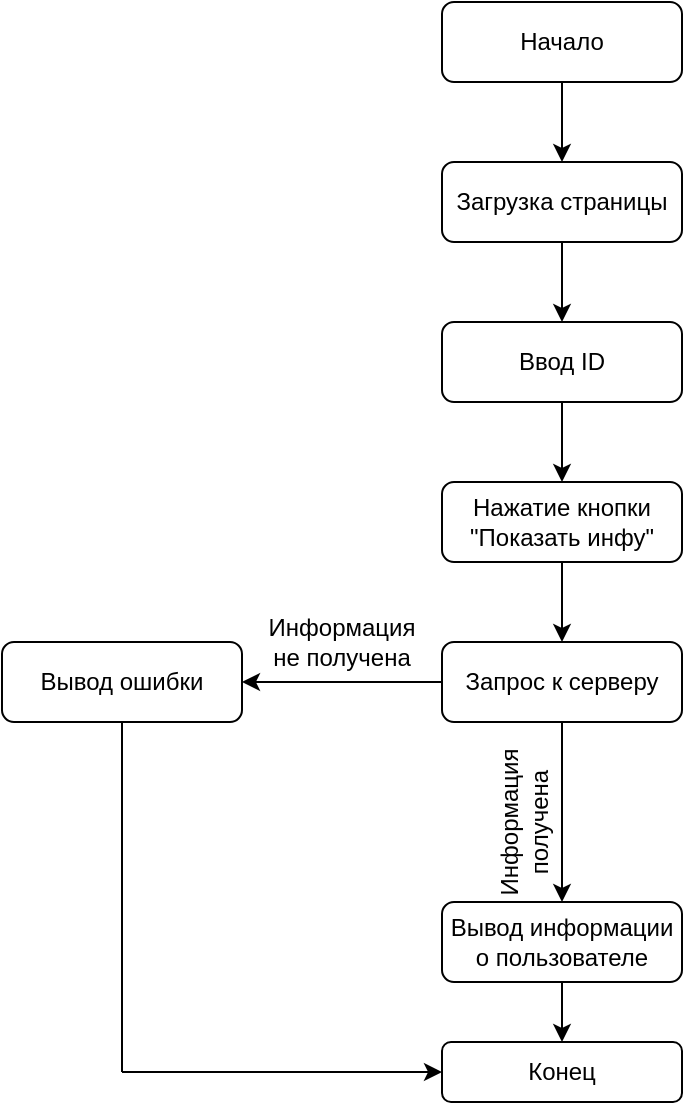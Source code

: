 <mxfile version="12.4.1" type="device" pages="1"><diagram id="cLuer-HtMGFj8CcNHUuN" name="Page-1"><mxGraphModel dx="868" dy="483" grid="1" gridSize="10" guides="1" tooltips="1" connect="1" arrows="1" fold="1" page="1" pageScale="1" pageWidth="583" pageHeight="827" math="0" shadow="0"><root><mxCell id="0"/><mxCell id="1" parent="0"/><mxCell id="_BPMMvWWBA84ble2oHhw-244" value="Начало" style="rounded=1;whiteSpace=wrap;html=1;" vertex="1" parent="1"><mxGeometry x="270" y="40" width="120" height="40" as="geometry"/></mxCell><mxCell id="_BPMMvWWBA84ble2oHhw-245" value="" style="endArrow=classic;html=1;exitX=0.5;exitY=1;exitDx=0;exitDy=0;entryX=0.5;entryY=0;entryDx=0;entryDy=0;" edge="1" parent="1" source="_BPMMvWWBA84ble2oHhw-244" target="_BPMMvWWBA84ble2oHhw-247"><mxGeometry width="50" height="50" relative="1" as="geometry"><mxPoint x="30" y="160" as="sourcePoint"/><mxPoint x="90" y="140" as="targetPoint"/></mxGeometry></mxCell><mxCell id="_BPMMvWWBA84ble2oHhw-247" value="Загрузка страницы" style="rounded=1;whiteSpace=wrap;html=1;" vertex="1" parent="1"><mxGeometry x="270" y="120" width="120" height="40" as="geometry"/></mxCell><mxCell id="_BPMMvWWBA84ble2oHhw-248" value="" style="endArrow=classic;html=1;exitX=0.5;exitY=1;exitDx=0;exitDy=0;" edge="1" parent="1" source="_BPMMvWWBA84ble2oHhw-247"><mxGeometry width="50" height="50" relative="1" as="geometry"><mxPoint x="340" y="90" as="sourcePoint"/><mxPoint x="330" y="200" as="targetPoint"/></mxGeometry></mxCell><mxCell id="_BPMMvWWBA84ble2oHhw-249" value="Ввод ID" style="rounded=1;whiteSpace=wrap;html=1;" vertex="1" parent="1"><mxGeometry x="270" y="200" width="120" height="40" as="geometry"/></mxCell><mxCell id="_BPMMvWWBA84ble2oHhw-250" value="Нажатие кнопки &quot;Показать инфу&quot;" style="rounded=1;whiteSpace=wrap;html=1;" vertex="1" parent="1"><mxGeometry x="270" y="280" width="120" height="40" as="geometry"/></mxCell><mxCell id="_BPMMvWWBA84ble2oHhw-253" value="" style="endArrow=classic;html=1;exitX=0.5;exitY=1;exitDx=0;exitDy=0;entryX=0.5;entryY=0;entryDx=0;entryDy=0;" edge="1" parent="1" source="_BPMMvWWBA84ble2oHhw-249" target="_BPMMvWWBA84ble2oHhw-250"><mxGeometry width="50" height="50" relative="1" as="geometry"><mxPoint x="340" y="90" as="sourcePoint"/><mxPoint x="340" y="130" as="targetPoint"/></mxGeometry></mxCell><mxCell id="_BPMMvWWBA84ble2oHhw-254" value="" style="endArrow=classic;html=1;exitX=0.5;exitY=1;exitDx=0;exitDy=0;" edge="1" parent="1" source="_BPMMvWWBA84ble2oHhw-250"><mxGeometry width="50" height="50" relative="1" as="geometry"><mxPoint x="270" y="390" as="sourcePoint"/><mxPoint x="330" y="360" as="targetPoint"/></mxGeometry></mxCell><mxCell id="_BPMMvWWBA84ble2oHhw-256" value="Запрос к серверу" style="rounded=1;whiteSpace=wrap;html=1;" vertex="1" parent="1"><mxGeometry x="270" y="360" width="120" height="40" as="geometry"/></mxCell><mxCell id="_BPMMvWWBA84ble2oHhw-257" value="" style="endArrow=classic;html=1;exitX=0.5;exitY=1;exitDx=0;exitDy=0;" edge="1" parent="1" source="_BPMMvWWBA84ble2oHhw-256"><mxGeometry width="50" height="50" relative="1" as="geometry"><mxPoint x="340" y="330" as="sourcePoint"/><mxPoint x="330" y="490" as="targetPoint"/></mxGeometry></mxCell><mxCell id="_BPMMvWWBA84ble2oHhw-258" value="Информация получена" style="text;html=1;strokeColor=none;fillColor=none;align=center;verticalAlign=middle;whiteSpace=wrap;rounded=0;rotation=-90;" vertex="1" parent="1"><mxGeometry x="291" y="440" width="40" height="20" as="geometry"/></mxCell><mxCell id="_BPMMvWWBA84ble2oHhw-259" value="Вывод информации о пользователе" style="rounded=1;whiteSpace=wrap;html=1;" vertex="1" parent="1"><mxGeometry x="270" y="490" width="120" height="40" as="geometry"/></mxCell><mxCell id="_BPMMvWWBA84ble2oHhw-260" value="" style="endArrow=classic;html=1;exitX=0;exitY=0.5;exitDx=0;exitDy=0;" edge="1" parent="1" source="_BPMMvWWBA84ble2oHhw-256"><mxGeometry width="50" height="50" relative="1" as="geometry"><mxPoint x="270" y="600" as="sourcePoint"/><mxPoint x="170" y="380" as="targetPoint"/></mxGeometry></mxCell><mxCell id="_BPMMvWWBA84ble2oHhw-261" value="Информация не получена" style="text;html=1;strokeColor=none;fillColor=none;align=center;verticalAlign=middle;whiteSpace=wrap;rounded=0;rotation=0;" vertex="1" parent="1"><mxGeometry x="200" y="350" width="40" height="20" as="geometry"/></mxCell><mxCell id="_BPMMvWWBA84ble2oHhw-262" value="Вывод ошибки" style="rounded=1;whiteSpace=wrap;html=1;" vertex="1" parent="1"><mxGeometry x="50" y="360" width="120" height="40" as="geometry"/></mxCell><mxCell id="_BPMMvWWBA84ble2oHhw-263" value="" style="endArrow=classic;html=1;exitX=0.5;exitY=1;exitDx=0;exitDy=0;" edge="1" parent="1" source="_BPMMvWWBA84ble2oHhw-259" target="_BPMMvWWBA84ble2oHhw-264"><mxGeometry width="50" height="50" relative="1" as="geometry"><mxPoint x="50" y="600" as="sourcePoint"/><mxPoint x="330" y="580" as="targetPoint"/></mxGeometry></mxCell><mxCell id="_BPMMvWWBA84ble2oHhw-264" value="Конец" style="rounded=1;whiteSpace=wrap;html=1;" vertex="1" parent="1"><mxGeometry x="270" y="560" width="120" height="30" as="geometry"/></mxCell><mxCell id="_BPMMvWWBA84ble2oHhw-265" value="" style="endArrow=classic;html=1;entryX=0;entryY=0.5;entryDx=0;entryDy=0;" edge="1" parent="1" target="_BPMMvWWBA84ble2oHhw-264"><mxGeometry width="50" height="50" relative="1" as="geometry"><mxPoint x="110" y="575" as="sourcePoint"/><mxPoint x="340" y="500" as="targetPoint"/></mxGeometry></mxCell><mxCell id="_BPMMvWWBA84ble2oHhw-267" value="" style="endArrow=none;html=1;entryX=0.5;entryY=1;entryDx=0;entryDy=0;" edge="1" parent="1" target="_BPMMvWWBA84ble2oHhw-262"><mxGeometry width="50" height="50" relative="1" as="geometry"><mxPoint x="110" y="575" as="sourcePoint"/><mxPoint x="100" y="620" as="targetPoint"/></mxGeometry></mxCell></root></mxGraphModel></diagram></mxfile>